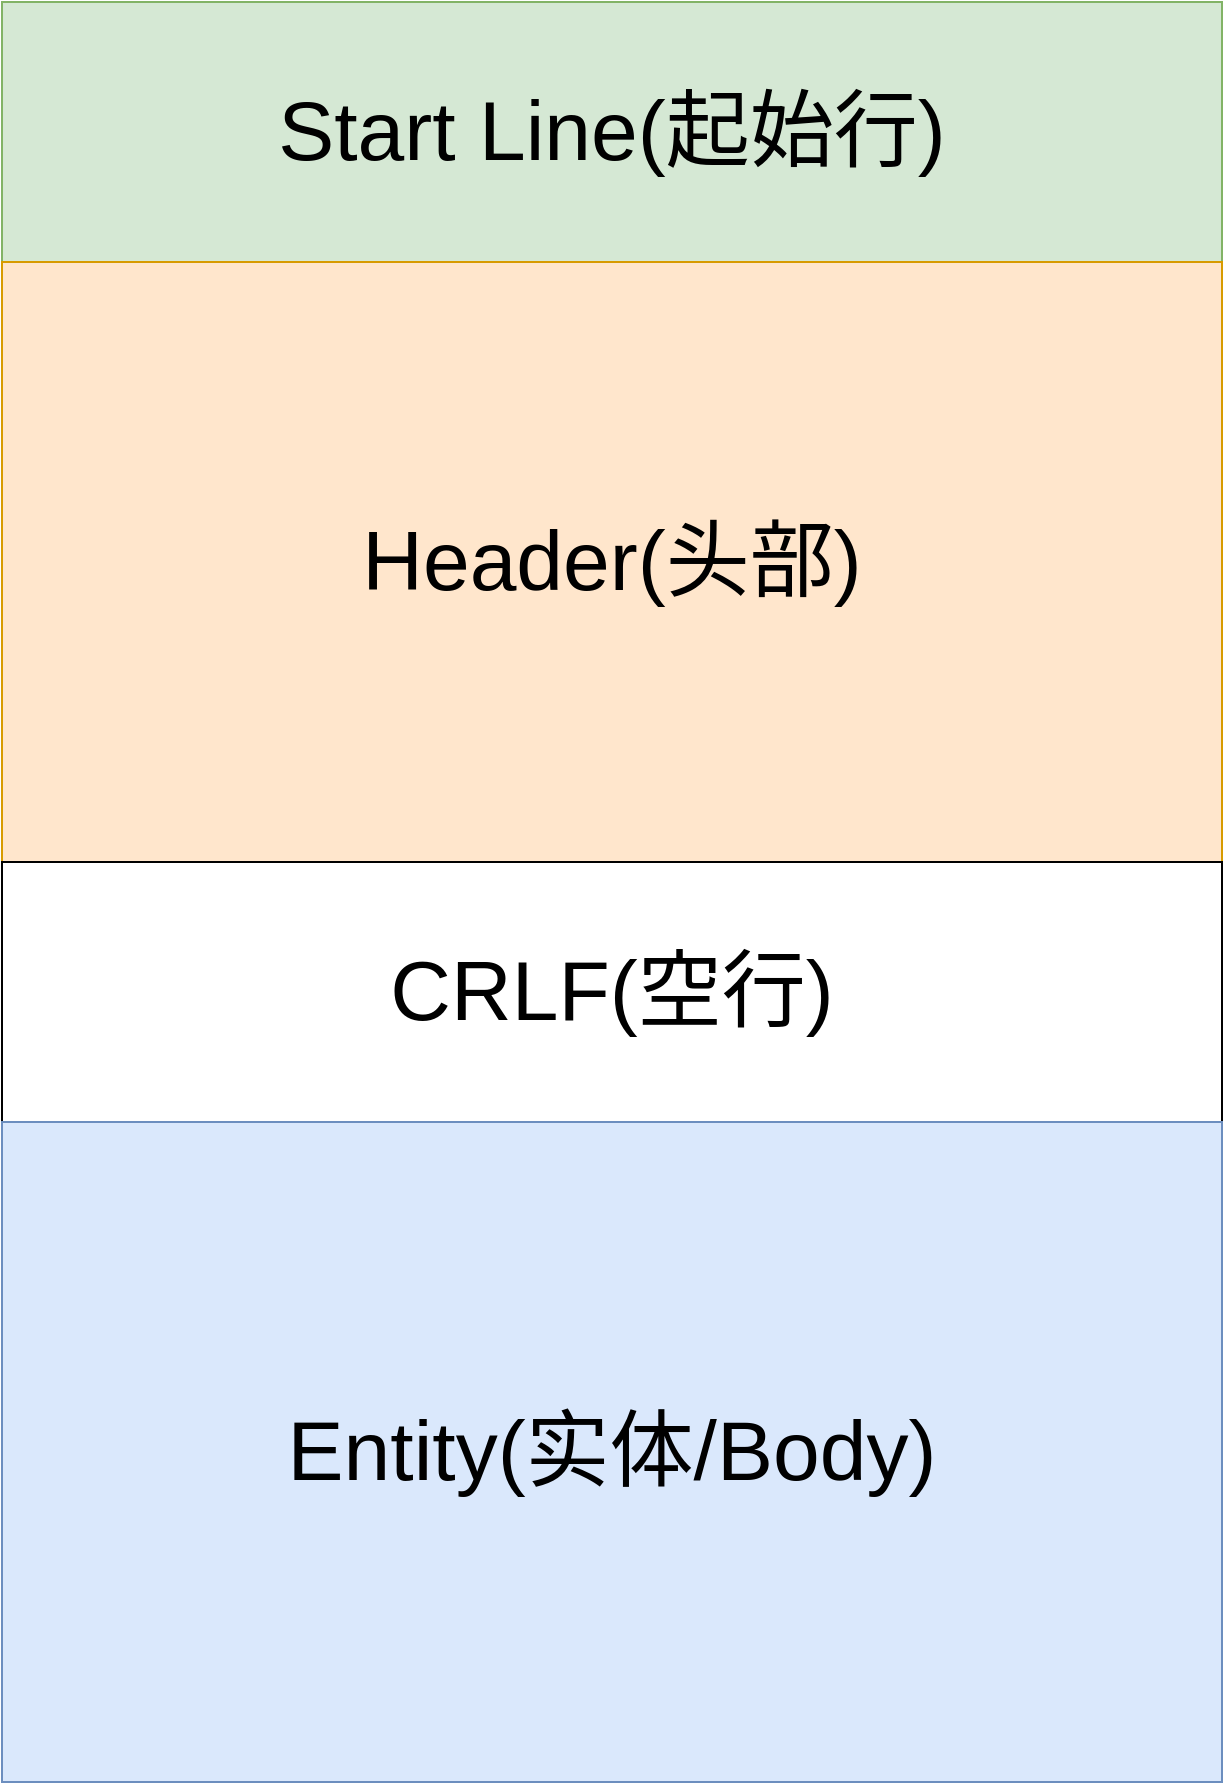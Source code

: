 <mxfile version="13.5.7" type="device"><diagram name="Page-1" id="5348f1db-0dfa-24cf-5d06-2057accb5106"><mxGraphModel dx="2246" dy="1546" grid="1" gridSize="10" guides="1" tooltips="1" connect="1" arrows="1" fold="1" page="1" pageScale="1.5" pageWidth="826" pageHeight="1169" background="#ffffff" math="0" shadow="0"><root><mxCell id="0" style=";html=1;"/><mxCell id="1" style=";html=1;" parent="0"/><mxCell id="X1wnuYcD79maUFJiCOrO-1" value="" style="rounded=0;whiteSpace=wrap;html=1;" vertex="1" parent="1"><mxGeometry x="190" y="220" width="610" height="890" as="geometry"/></mxCell><mxCell id="X1wnuYcD79maUFJiCOrO-3" value="&lt;span style=&quot;font-size: 42px&quot;&gt;Start Line(起始行)&lt;/span&gt;" style="rounded=0;whiteSpace=wrap;html=1;fillColor=#d5e8d4;strokeColor=#82b366;" vertex="1" parent="1"><mxGeometry x="190" y="220" width="610" height="130" as="geometry"/></mxCell><mxCell id="X1wnuYcD79maUFJiCOrO-4" value="&lt;font style=&quot;font-size: 42px&quot;&gt;Header(头部)&lt;/font&gt;" style="rounded=0;whiteSpace=wrap;html=1;fillColor=#ffe6cc;strokeColor=#d79b00;" vertex="1" parent="1"><mxGeometry x="190" y="350" width="610" height="300" as="geometry"/></mxCell><mxCell id="X1wnuYcD79maUFJiCOrO-6" value="&lt;span style=&quot;font-size: 42px&quot;&gt;CRLF(空行)&lt;/span&gt;" style="rounded=0;whiteSpace=wrap;html=1;" vertex="1" parent="1"><mxGeometry x="190" y="650" width="610" height="130" as="geometry"/></mxCell><mxCell id="X1wnuYcD79maUFJiCOrO-7" value="&lt;font style=&quot;font-size: 42px&quot;&gt;Entity(实体/Body)&lt;/font&gt;" style="rounded=0;whiteSpace=wrap;html=1;fillColor=#dae8fc;strokeColor=#6c8ebf;" vertex="1" parent="1"><mxGeometry x="190" y="780" width="610" height="330" as="geometry"/></mxCell></root></mxGraphModel></diagram></mxfile>